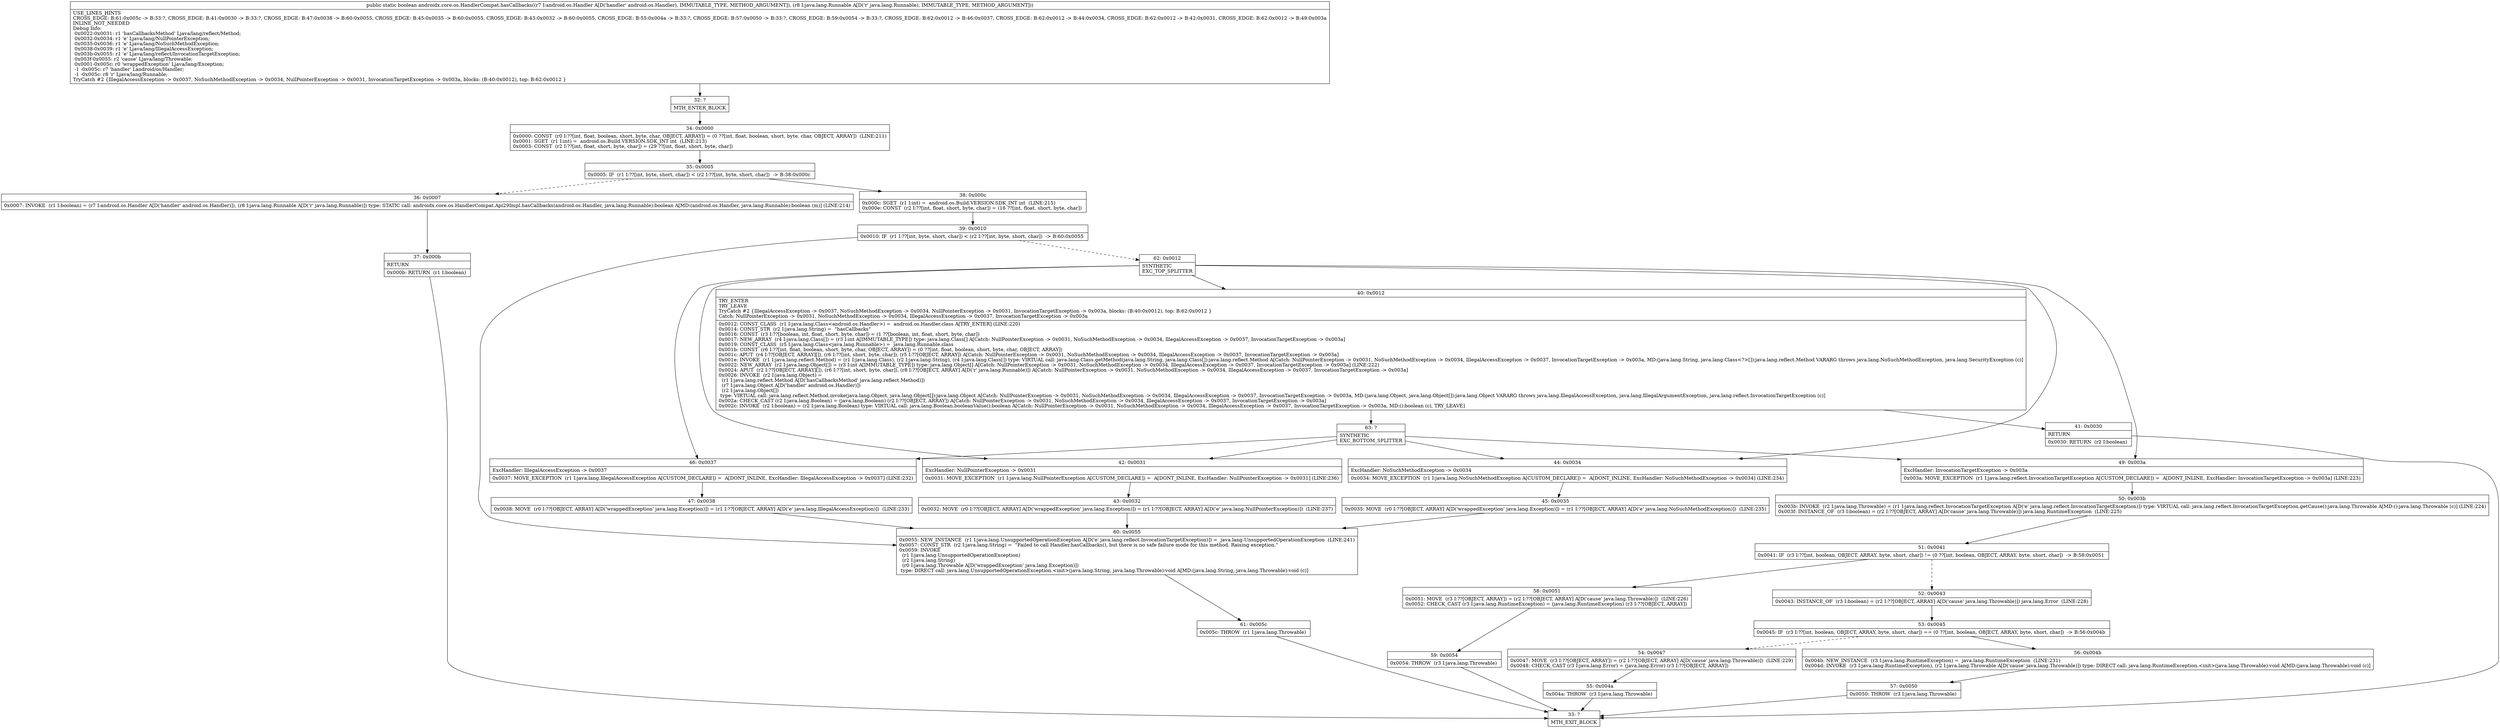 digraph "CFG forandroidx.core.os.HandlerCompat.hasCallbacks(Landroid\/os\/Handler;Ljava\/lang\/Runnable;)Z" {
Node_32 [shape=record,label="{32\:\ ?|MTH_ENTER_BLOCK\l}"];
Node_34 [shape=record,label="{34\:\ 0x0000|0x0000: CONST  (r0 I:??[int, float, boolean, short, byte, char, OBJECT, ARRAY]) = (0 ??[int, float, boolean, short, byte, char, OBJECT, ARRAY])  (LINE:211)\l0x0001: SGET  (r1 I:int) =  android.os.Build.VERSION.SDK_INT int  (LINE:213)\l0x0003: CONST  (r2 I:??[int, float, short, byte, char]) = (29 ??[int, float, short, byte, char]) \l}"];
Node_35 [shape=record,label="{35\:\ 0x0005|0x0005: IF  (r1 I:??[int, byte, short, char]) \< (r2 I:??[int, byte, short, char])  \-\> B:38:0x000c \l}"];
Node_36 [shape=record,label="{36\:\ 0x0007|0x0007: INVOKE  (r1 I:boolean) = (r7 I:android.os.Handler A[D('handler' android.os.Handler)]), (r8 I:java.lang.Runnable A[D('r' java.lang.Runnable)]) type: STATIC call: androidx.core.os.HandlerCompat.Api29Impl.hasCallbacks(android.os.Handler, java.lang.Runnable):boolean A[MD:(android.os.Handler, java.lang.Runnable):boolean (m)] (LINE:214)\l}"];
Node_37 [shape=record,label="{37\:\ 0x000b|RETURN\l|0x000b: RETURN  (r1 I:boolean) \l}"];
Node_33 [shape=record,label="{33\:\ ?|MTH_EXIT_BLOCK\l}"];
Node_38 [shape=record,label="{38\:\ 0x000c|0x000c: SGET  (r1 I:int) =  android.os.Build.VERSION.SDK_INT int  (LINE:215)\l0x000e: CONST  (r2 I:??[int, float, short, byte, char]) = (16 ??[int, float, short, byte, char]) \l}"];
Node_39 [shape=record,label="{39\:\ 0x0010|0x0010: IF  (r1 I:??[int, byte, short, char]) \< (r2 I:??[int, byte, short, char])  \-\> B:60:0x0055 \l}"];
Node_60 [shape=record,label="{60\:\ 0x0055|0x0055: NEW_INSTANCE  (r1 I:java.lang.UnsupportedOperationException A[D('e' java.lang.reflect.InvocationTargetException)]) =  java.lang.UnsupportedOperationException  (LINE:241)\l0x0057: CONST_STR  (r2 I:java.lang.String) =  \"Failed to call Handler.hasCallbacks(), but there is no safe failure mode for this method. Raising exception.\" \l0x0059: INVOKE  \l  (r1 I:java.lang.UnsupportedOperationException)\l  (r2 I:java.lang.String)\l  (r0 I:java.lang.Throwable A[D('wrappedException' java.lang.Exception)])\l type: DIRECT call: java.lang.UnsupportedOperationException.\<init\>(java.lang.String, java.lang.Throwable):void A[MD:(java.lang.String, java.lang.Throwable):void (c)]\l}"];
Node_61 [shape=record,label="{61\:\ 0x005c|0x005c: THROW  (r1 I:java.lang.Throwable) \l}"];
Node_62 [shape=record,label="{62\:\ 0x0012|SYNTHETIC\lEXC_TOP_SPLITTER\l}"];
Node_40 [shape=record,label="{40\:\ 0x0012|TRY_ENTER\lTRY_LEAVE\lTryCatch #2 \{IllegalAccessException \-\> 0x0037, NoSuchMethodException \-\> 0x0034, NullPointerException \-\> 0x0031, InvocationTargetException \-\> 0x003a, blocks: (B:40:0x0012), top: B:62:0x0012 \}\lCatch: NullPointerException \-\> 0x0031, NoSuchMethodException \-\> 0x0034, IllegalAccessException \-\> 0x0037, InvocationTargetException \-\> 0x003a\l|0x0012: CONST_CLASS  (r1 I:java.lang.Class\<android.os.Handler\>) =  android.os.Handler.class A[TRY_ENTER] (LINE:220)\l0x0014: CONST_STR  (r2 I:java.lang.String) =  \"hasCallbacks\" \l0x0016: CONST  (r3 I:??[boolean, int, float, short, byte, char]) = (1 ??[boolean, int, float, short, byte, char]) \l0x0017: NEW_ARRAY  (r4 I:java.lang.Class[]) = (r3 I:int A[IMMUTABLE_TYPE]) type: java.lang.Class[] A[Catch: NullPointerException \-\> 0x0031, NoSuchMethodException \-\> 0x0034, IllegalAccessException \-\> 0x0037, InvocationTargetException \-\> 0x003a]\l0x0019: CONST_CLASS  (r5 I:java.lang.Class\<java.lang.Runnable\>) =  java.lang.Runnable.class \l0x001b: CONST  (r6 I:??[int, float, boolean, short, byte, char, OBJECT, ARRAY]) = (0 ??[int, float, boolean, short, byte, char, OBJECT, ARRAY]) \l0x001c: APUT  (r4 I:??[OBJECT, ARRAY][]), (r6 I:??[int, short, byte, char]), (r5 I:??[OBJECT, ARRAY]) A[Catch: NullPointerException \-\> 0x0031, NoSuchMethodException \-\> 0x0034, IllegalAccessException \-\> 0x0037, InvocationTargetException \-\> 0x003a]\l0x001e: INVOKE  (r1 I:java.lang.reflect.Method) = (r1 I:java.lang.Class), (r2 I:java.lang.String), (r4 I:java.lang.Class[]) type: VIRTUAL call: java.lang.Class.getMethod(java.lang.String, java.lang.Class[]):java.lang.reflect.Method A[Catch: NullPointerException \-\> 0x0031, NoSuchMethodException \-\> 0x0034, IllegalAccessException \-\> 0x0037, InvocationTargetException \-\> 0x003a, MD:(java.lang.String, java.lang.Class\<?\>[]):java.lang.reflect.Method VARARG throws java.lang.NoSuchMethodException, java.lang.SecurityException (c)]\l0x0022: NEW_ARRAY  (r2 I:java.lang.Object[]) = (r3 I:int A[IMMUTABLE_TYPE]) type: java.lang.Object[] A[Catch: NullPointerException \-\> 0x0031, NoSuchMethodException \-\> 0x0034, IllegalAccessException \-\> 0x0037, InvocationTargetException \-\> 0x003a] (LINE:222)\l0x0024: APUT  (r2 I:??[OBJECT, ARRAY][]), (r6 I:??[int, short, byte, char]), (r8 I:??[OBJECT, ARRAY] A[D('r' java.lang.Runnable)]) A[Catch: NullPointerException \-\> 0x0031, NoSuchMethodException \-\> 0x0034, IllegalAccessException \-\> 0x0037, InvocationTargetException \-\> 0x003a]\l0x0026: INVOKE  (r2 I:java.lang.Object) = \l  (r1 I:java.lang.reflect.Method A[D('hasCallbacksMethod' java.lang.reflect.Method)])\l  (r7 I:java.lang.Object A[D('handler' android.os.Handler)])\l  (r2 I:java.lang.Object[])\l type: VIRTUAL call: java.lang.reflect.Method.invoke(java.lang.Object, java.lang.Object[]):java.lang.Object A[Catch: NullPointerException \-\> 0x0031, NoSuchMethodException \-\> 0x0034, IllegalAccessException \-\> 0x0037, InvocationTargetException \-\> 0x003a, MD:(java.lang.Object, java.lang.Object[]):java.lang.Object VARARG throws java.lang.IllegalAccessException, java.lang.IllegalArgumentException, java.lang.reflect.InvocationTargetException (c)]\l0x002a: CHECK_CAST (r2 I:java.lang.Boolean) = (java.lang.Boolean) (r2 I:??[OBJECT, ARRAY]) A[Catch: NullPointerException \-\> 0x0031, NoSuchMethodException \-\> 0x0034, IllegalAccessException \-\> 0x0037, InvocationTargetException \-\> 0x003a]\l0x002c: INVOKE  (r2 I:boolean) = (r2 I:java.lang.Boolean) type: VIRTUAL call: java.lang.Boolean.booleanValue():boolean A[Catch: NullPointerException \-\> 0x0031, NoSuchMethodException \-\> 0x0034, IllegalAccessException \-\> 0x0037, InvocationTargetException \-\> 0x003a, MD:():boolean (c), TRY_LEAVE]\l}"];
Node_41 [shape=record,label="{41\:\ 0x0030|RETURN\l|0x0030: RETURN  (r2 I:boolean) \l}"];
Node_63 [shape=record,label="{63\:\ ?|SYNTHETIC\lEXC_BOTTOM_SPLITTER\l}"];
Node_46 [shape=record,label="{46\:\ 0x0037|ExcHandler: IllegalAccessException \-\> 0x0037\l|0x0037: MOVE_EXCEPTION  (r1 I:java.lang.IllegalAccessException A[CUSTOM_DECLARE]) =  A[DONT_INLINE, ExcHandler: IllegalAccessException \-\> 0x0037] (LINE:232)\l}"];
Node_47 [shape=record,label="{47\:\ 0x0038|0x0038: MOVE  (r0 I:??[OBJECT, ARRAY] A[D('wrappedException' java.lang.Exception)]) = (r1 I:??[OBJECT, ARRAY] A[D('e' java.lang.IllegalAccessException)])  (LINE:233)\l}"];
Node_44 [shape=record,label="{44\:\ 0x0034|ExcHandler: NoSuchMethodException \-\> 0x0034\l|0x0034: MOVE_EXCEPTION  (r1 I:java.lang.NoSuchMethodException A[CUSTOM_DECLARE]) =  A[DONT_INLINE, ExcHandler: NoSuchMethodException \-\> 0x0034] (LINE:234)\l}"];
Node_45 [shape=record,label="{45\:\ 0x0035|0x0035: MOVE  (r0 I:??[OBJECT, ARRAY] A[D('wrappedException' java.lang.Exception)]) = (r1 I:??[OBJECT, ARRAY] A[D('e' java.lang.NoSuchMethodException)])  (LINE:235)\l}"];
Node_42 [shape=record,label="{42\:\ 0x0031|ExcHandler: NullPointerException \-\> 0x0031\l|0x0031: MOVE_EXCEPTION  (r1 I:java.lang.NullPointerException A[CUSTOM_DECLARE]) =  A[DONT_INLINE, ExcHandler: NullPointerException \-\> 0x0031] (LINE:236)\l}"];
Node_43 [shape=record,label="{43\:\ 0x0032|0x0032: MOVE  (r0 I:??[OBJECT, ARRAY] A[D('wrappedException' java.lang.Exception)]) = (r1 I:??[OBJECT, ARRAY] A[D('e' java.lang.NullPointerException)])  (LINE:237)\l}"];
Node_49 [shape=record,label="{49\:\ 0x003a|ExcHandler: InvocationTargetException \-\> 0x003a\l|0x003a: MOVE_EXCEPTION  (r1 I:java.lang.reflect.InvocationTargetException A[CUSTOM_DECLARE]) =  A[DONT_INLINE, ExcHandler: InvocationTargetException \-\> 0x003a] (LINE:223)\l}"];
Node_50 [shape=record,label="{50\:\ 0x003b|0x003b: INVOKE  (r2 I:java.lang.Throwable) = (r1 I:java.lang.reflect.InvocationTargetException A[D('e' java.lang.reflect.InvocationTargetException)]) type: VIRTUAL call: java.lang.reflect.InvocationTargetException.getCause():java.lang.Throwable A[MD:():java.lang.Throwable (c)] (LINE:224)\l0x003f: INSTANCE_OF  (r3 I:boolean) = (r2 I:??[OBJECT, ARRAY] A[D('cause' java.lang.Throwable)]) java.lang.RuntimeException  (LINE:225)\l}"];
Node_51 [shape=record,label="{51\:\ 0x0041|0x0041: IF  (r3 I:??[int, boolean, OBJECT, ARRAY, byte, short, char]) != (0 ??[int, boolean, OBJECT, ARRAY, byte, short, char])  \-\> B:58:0x0051 \l}"];
Node_52 [shape=record,label="{52\:\ 0x0043|0x0043: INSTANCE_OF  (r3 I:boolean) = (r2 I:??[OBJECT, ARRAY] A[D('cause' java.lang.Throwable)]) java.lang.Error  (LINE:228)\l}"];
Node_53 [shape=record,label="{53\:\ 0x0045|0x0045: IF  (r3 I:??[int, boolean, OBJECT, ARRAY, byte, short, char]) == (0 ??[int, boolean, OBJECT, ARRAY, byte, short, char])  \-\> B:56:0x004b \l}"];
Node_54 [shape=record,label="{54\:\ 0x0047|0x0047: MOVE  (r3 I:??[OBJECT, ARRAY]) = (r2 I:??[OBJECT, ARRAY] A[D('cause' java.lang.Throwable)])  (LINE:229)\l0x0048: CHECK_CAST (r3 I:java.lang.Error) = (java.lang.Error) (r3 I:??[OBJECT, ARRAY]) \l}"];
Node_55 [shape=record,label="{55\:\ 0x004a|0x004a: THROW  (r3 I:java.lang.Throwable) \l}"];
Node_56 [shape=record,label="{56\:\ 0x004b|0x004b: NEW_INSTANCE  (r3 I:java.lang.RuntimeException) =  java.lang.RuntimeException  (LINE:231)\l0x004d: INVOKE  (r3 I:java.lang.RuntimeException), (r2 I:java.lang.Throwable A[D('cause' java.lang.Throwable)]) type: DIRECT call: java.lang.RuntimeException.\<init\>(java.lang.Throwable):void A[MD:(java.lang.Throwable):void (c)]\l}"];
Node_57 [shape=record,label="{57\:\ 0x0050|0x0050: THROW  (r3 I:java.lang.Throwable) \l}"];
Node_58 [shape=record,label="{58\:\ 0x0051|0x0051: MOVE  (r3 I:??[OBJECT, ARRAY]) = (r2 I:??[OBJECT, ARRAY] A[D('cause' java.lang.Throwable)])  (LINE:226)\l0x0052: CHECK_CAST (r3 I:java.lang.RuntimeException) = (java.lang.RuntimeException) (r3 I:??[OBJECT, ARRAY]) \l}"];
Node_59 [shape=record,label="{59\:\ 0x0054|0x0054: THROW  (r3 I:java.lang.Throwable) \l}"];
MethodNode[shape=record,label="{public static boolean androidx.core.os.HandlerCompat.hasCallbacks((r7 I:android.os.Handler A[D('handler' android.os.Handler), IMMUTABLE_TYPE, METHOD_ARGUMENT]), (r8 I:java.lang.Runnable A[D('r' java.lang.Runnable), IMMUTABLE_TYPE, METHOD_ARGUMENT]))  | USE_LINES_HINTS\lCROSS_EDGE: B:61:0x005c \-\> B:33:?, CROSS_EDGE: B:41:0x0030 \-\> B:33:?, CROSS_EDGE: B:47:0x0038 \-\> B:60:0x0055, CROSS_EDGE: B:45:0x0035 \-\> B:60:0x0055, CROSS_EDGE: B:43:0x0032 \-\> B:60:0x0055, CROSS_EDGE: B:55:0x004a \-\> B:33:?, CROSS_EDGE: B:57:0x0050 \-\> B:33:?, CROSS_EDGE: B:59:0x0054 \-\> B:33:?, CROSS_EDGE: B:62:0x0012 \-\> B:46:0x0037, CROSS_EDGE: B:62:0x0012 \-\> B:44:0x0034, CROSS_EDGE: B:62:0x0012 \-\> B:42:0x0031, CROSS_EDGE: B:62:0x0012 \-\> B:49:0x003a\lINLINE_NOT_NEEDED\lDebug Info:\l  0x0022\-0x0031: r1 'hasCallbacksMethod' Ljava\/lang\/reflect\/Method;\l  0x0032\-0x0034: r1 'e' Ljava\/lang\/NullPointerException;\l  0x0035\-0x0036: r1 'e' Ljava\/lang\/NoSuchMethodException;\l  0x0038\-0x0039: r1 'e' Ljava\/lang\/IllegalAccessException;\l  0x003b\-0x0055: r1 'e' Ljava\/lang\/reflect\/InvocationTargetException;\l  0x003f\-0x0055: r2 'cause' Ljava\/lang\/Throwable;\l  0x0001\-0x005c: r0 'wrappedException' Ljava\/lang\/Exception;\l  \-1 \-0x005c: r7 'handler' Landroid\/os\/Handler;\l  \-1 \-0x005c: r8 'r' Ljava\/lang\/Runnable;\lTryCatch #2 \{IllegalAccessException \-\> 0x0037, NoSuchMethodException \-\> 0x0034, NullPointerException \-\> 0x0031, InvocationTargetException \-\> 0x003a, blocks: (B:40:0x0012), top: B:62:0x0012 \}\l}"];
MethodNode -> Node_32;Node_32 -> Node_34;
Node_34 -> Node_35;
Node_35 -> Node_36[style=dashed];
Node_35 -> Node_38;
Node_36 -> Node_37;
Node_37 -> Node_33;
Node_38 -> Node_39;
Node_39 -> Node_60;
Node_39 -> Node_62[style=dashed];
Node_60 -> Node_61;
Node_61 -> Node_33;
Node_62 -> Node_40;
Node_62 -> Node_46;
Node_62 -> Node_44;
Node_62 -> Node_42;
Node_62 -> Node_49;
Node_40 -> Node_41;
Node_40 -> Node_63;
Node_41 -> Node_33;
Node_63 -> Node_46;
Node_63 -> Node_44;
Node_63 -> Node_42;
Node_63 -> Node_49;
Node_46 -> Node_47;
Node_47 -> Node_60;
Node_44 -> Node_45;
Node_45 -> Node_60;
Node_42 -> Node_43;
Node_43 -> Node_60;
Node_49 -> Node_50;
Node_50 -> Node_51;
Node_51 -> Node_52[style=dashed];
Node_51 -> Node_58;
Node_52 -> Node_53;
Node_53 -> Node_54[style=dashed];
Node_53 -> Node_56;
Node_54 -> Node_55;
Node_55 -> Node_33;
Node_56 -> Node_57;
Node_57 -> Node_33;
Node_58 -> Node_59;
Node_59 -> Node_33;
}

